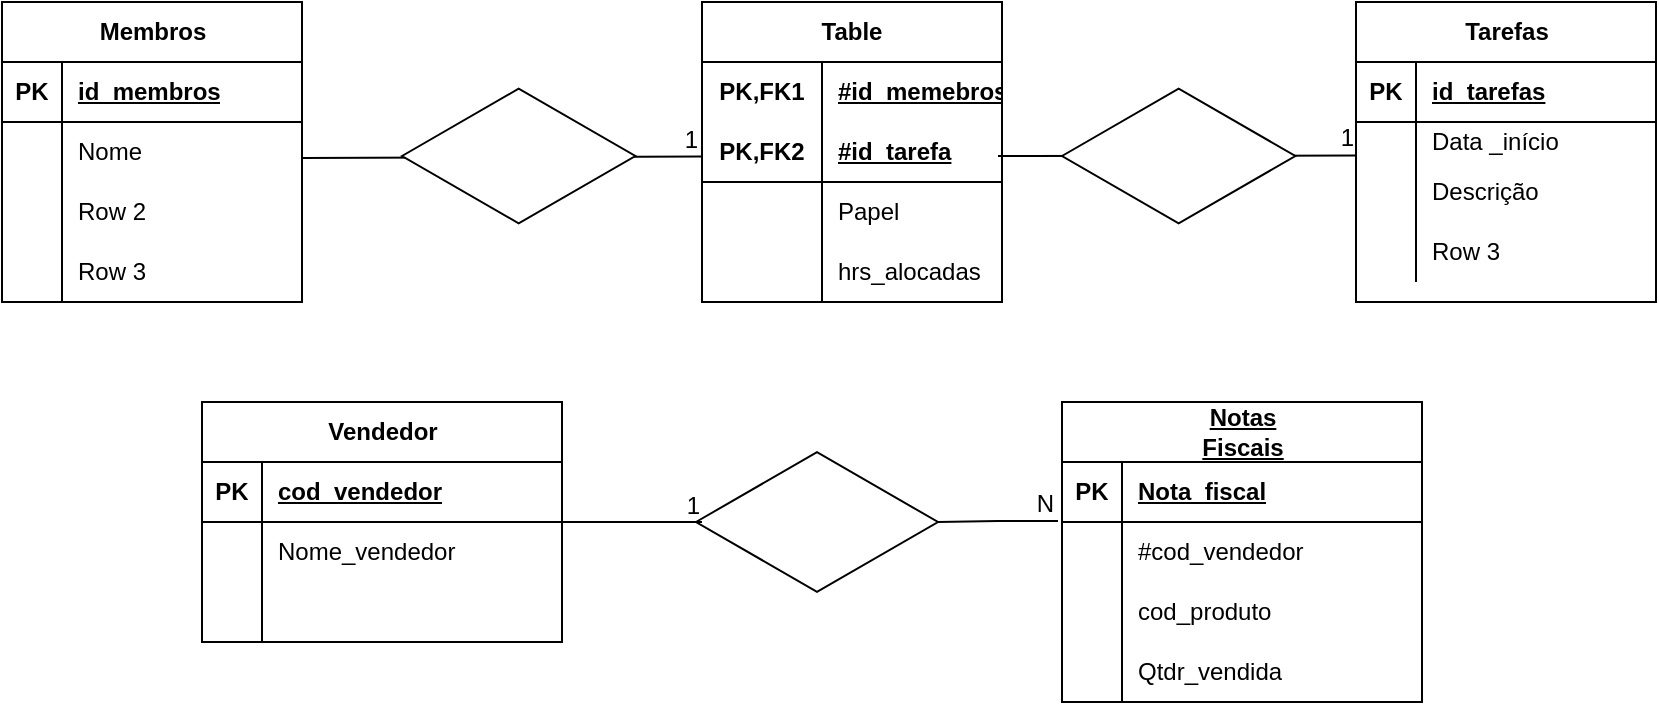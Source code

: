 <mxfile version="24.2.1" type="device">
  <diagram name="Página-1" id="os401FtZHwUc5se_M_P6">
    <mxGraphModel dx="732" dy="321" grid="1" gridSize="10" guides="1" tooltips="1" connect="1" arrows="1" fold="1" page="1" pageScale="1" pageWidth="827" pageHeight="1169" math="0" shadow="0">
      <root>
        <mxCell id="0" />
        <mxCell id="1" parent="0" />
        <mxCell id="BvXLUxAd0_TBbVt-aBIJ-11" value="Membros" style="shape=table;startSize=30;container=1;collapsible=1;childLayout=tableLayout;fixedRows=1;rowLines=0;fontStyle=1;align=center;resizeLast=1;html=1;" vertex="1" parent="1">
          <mxGeometry y="40" width="150" height="150" as="geometry" />
        </mxCell>
        <mxCell id="BvXLUxAd0_TBbVt-aBIJ-12" value="" style="shape=tableRow;horizontal=0;startSize=0;swimlaneHead=0;swimlaneBody=0;fillColor=none;collapsible=0;dropTarget=0;points=[[0,0.5],[1,0.5]];portConstraint=eastwest;top=0;left=0;right=0;bottom=1;" vertex="1" parent="BvXLUxAd0_TBbVt-aBIJ-11">
          <mxGeometry y="30" width="150" height="30" as="geometry" />
        </mxCell>
        <mxCell id="BvXLUxAd0_TBbVt-aBIJ-13" value="PK" style="shape=partialRectangle;connectable=0;fillColor=none;top=0;left=0;bottom=0;right=0;fontStyle=1;overflow=hidden;whiteSpace=wrap;html=1;" vertex="1" parent="BvXLUxAd0_TBbVt-aBIJ-12">
          <mxGeometry width="30" height="30" as="geometry">
            <mxRectangle width="30" height="30" as="alternateBounds" />
          </mxGeometry>
        </mxCell>
        <mxCell id="BvXLUxAd0_TBbVt-aBIJ-14" value="id_membros" style="shape=partialRectangle;connectable=0;fillColor=none;top=0;left=0;bottom=0;right=0;align=left;spacingLeft=6;fontStyle=5;overflow=hidden;whiteSpace=wrap;html=1;" vertex="1" parent="BvXLUxAd0_TBbVt-aBIJ-12">
          <mxGeometry x="30" width="120" height="30" as="geometry">
            <mxRectangle width="120" height="30" as="alternateBounds" />
          </mxGeometry>
        </mxCell>
        <mxCell id="BvXLUxAd0_TBbVt-aBIJ-15" value="" style="shape=tableRow;horizontal=0;startSize=0;swimlaneHead=0;swimlaneBody=0;fillColor=none;collapsible=0;dropTarget=0;points=[[0,0.5],[1,0.5]];portConstraint=eastwest;top=0;left=0;right=0;bottom=0;" vertex="1" parent="BvXLUxAd0_TBbVt-aBIJ-11">
          <mxGeometry y="60" width="150" height="30" as="geometry" />
        </mxCell>
        <mxCell id="BvXLUxAd0_TBbVt-aBIJ-16" value="" style="shape=partialRectangle;connectable=0;fillColor=none;top=0;left=0;bottom=0;right=0;editable=1;overflow=hidden;whiteSpace=wrap;html=1;" vertex="1" parent="BvXLUxAd0_TBbVt-aBIJ-15">
          <mxGeometry width="30" height="30" as="geometry">
            <mxRectangle width="30" height="30" as="alternateBounds" />
          </mxGeometry>
        </mxCell>
        <mxCell id="BvXLUxAd0_TBbVt-aBIJ-17" value="Nome" style="shape=partialRectangle;connectable=0;fillColor=none;top=0;left=0;bottom=0;right=0;align=left;spacingLeft=6;overflow=hidden;whiteSpace=wrap;html=1;" vertex="1" parent="BvXLUxAd0_TBbVt-aBIJ-15">
          <mxGeometry x="30" width="120" height="30" as="geometry">
            <mxRectangle width="120" height="30" as="alternateBounds" />
          </mxGeometry>
        </mxCell>
        <mxCell id="BvXLUxAd0_TBbVt-aBIJ-18" value="" style="shape=tableRow;horizontal=0;startSize=0;swimlaneHead=0;swimlaneBody=0;fillColor=none;collapsible=0;dropTarget=0;points=[[0,0.5],[1,0.5]];portConstraint=eastwest;top=0;left=0;right=0;bottom=0;" vertex="1" parent="BvXLUxAd0_TBbVt-aBIJ-11">
          <mxGeometry y="90" width="150" height="30" as="geometry" />
        </mxCell>
        <mxCell id="BvXLUxAd0_TBbVt-aBIJ-19" value="" style="shape=partialRectangle;connectable=0;fillColor=none;top=0;left=0;bottom=0;right=0;editable=1;overflow=hidden;whiteSpace=wrap;html=1;" vertex="1" parent="BvXLUxAd0_TBbVt-aBIJ-18">
          <mxGeometry width="30" height="30" as="geometry">
            <mxRectangle width="30" height="30" as="alternateBounds" />
          </mxGeometry>
        </mxCell>
        <mxCell id="BvXLUxAd0_TBbVt-aBIJ-20" value="Row 2" style="shape=partialRectangle;connectable=0;fillColor=none;top=0;left=0;bottom=0;right=0;align=left;spacingLeft=6;overflow=hidden;whiteSpace=wrap;html=1;" vertex="1" parent="BvXLUxAd0_TBbVt-aBIJ-18">
          <mxGeometry x="30" width="120" height="30" as="geometry">
            <mxRectangle width="120" height="30" as="alternateBounds" />
          </mxGeometry>
        </mxCell>
        <mxCell id="BvXLUxAd0_TBbVt-aBIJ-21" value="" style="shape=tableRow;horizontal=0;startSize=0;swimlaneHead=0;swimlaneBody=0;fillColor=none;collapsible=0;dropTarget=0;points=[[0,0.5],[1,0.5]];portConstraint=eastwest;top=0;left=0;right=0;bottom=0;" vertex="1" parent="BvXLUxAd0_TBbVt-aBIJ-11">
          <mxGeometry y="120" width="150" height="30" as="geometry" />
        </mxCell>
        <mxCell id="BvXLUxAd0_TBbVt-aBIJ-22" value="" style="shape=partialRectangle;connectable=0;fillColor=none;top=0;left=0;bottom=0;right=0;editable=1;overflow=hidden;whiteSpace=wrap;html=1;" vertex="1" parent="BvXLUxAd0_TBbVt-aBIJ-21">
          <mxGeometry width="30" height="30" as="geometry">
            <mxRectangle width="30" height="30" as="alternateBounds" />
          </mxGeometry>
        </mxCell>
        <mxCell id="BvXLUxAd0_TBbVt-aBIJ-23" value="Row 3" style="shape=partialRectangle;connectable=0;fillColor=none;top=0;left=0;bottom=0;right=0;align=left;spacingLeft=6;overflow=hidden;whiteSpace=wrap;html=1;" vertex="1" parent="BvXLUxAd0_TBbVt-aBIJ-21">
          <mxGeometry x="30" width="120" height="30" as="geometry">
            <mxRectangle width="120" height="30" as="alternateBounds" />
          </mxGeometry>
        </mxCell>
        <mxCell id="BvXLUxAd0_TBbVt-aBIJ-39" value="Tarefas" style="shape=table;startSize=30;container=1;collapsible=1;childLayout=tableLayout;fixedRows=1;rowLines=0;fontStyle=1;align=center;resizeLast=1;html=1;" vertex="1" parent="1">
          <mxGeometry x="677" y="40" width="150" height="150" as="geometry" />
        </mxCell>
        <mxCell id="BvXLUxAd0_TBbVt-aBIJ-40" value="" style="shape=tableRow;horizontal=0;startSize=0;swimlaneHead=0;swimlaneBody=0;fillColor=none;collapsible=0;dropTarget=0;points=[[0,0.5],[1,0.5]];portConstraint=eastwest;top=0;left=0;right=0;bottom=1;" vertex="1" parent="BvXLUxAd0_TBbVt-aBIJ-39">
          <mxGeometry y="30" width="150" height="30" as="geometry" />
        </mxCell>
        <mxCell id="BvXLUxAd0_TBbVt-aBIJ-41" value="PK" style="shape=partialRectangle;connectable=0;fillColor=none;top=0;left=0;bottom=0;right=0;fontStyle=1;overflow=hidden;whiteSpace=wrap;html=1;" vertex="1" parent="BvXLUxAd0_TBbVt-aBIJ-40">
          <mxGeometry width="30" height="30" as="geometry">
            <mxRectangle width="30" height="30" as="alternateBounds" />
          </mxGeometry>
        </mxCell>
        <mxCell id="BvXLUxAd0_TBbVt-aBIJ-42" value="id_tarefas" style="shape=partialRectangle;connectable=0;fillColor=none;top=0;left=0;bottom=0;right=0;align=left;spacingLeft=6;fontStyle=5;overflow=hidden;whiteSpace=wrap;html=1;" vertex="1" parent="BvXLUxAd0_TBbVt-aBIJ-40">
          <mxGeometry x="30" width="120" height="30" as="geometry">
            <mxRectangle width="120" height="30" as="alternateBounds" />
          </mxGeometry>
        </mxCell>
        <mxCell id="BvXLUxAd0_TBbVt-aBIJ-43" value="" style="shape=tableRow;horizontal=0;startSize=0;swimlaneHead=0;swimlaneBody=0;fillColor=none;collapsible=0;dropTarget=0;points=[[0,0.5],[1,0.5]];portConstraint=eastwest;top=0;left=0;right=0;bottom=0;" vertex="1" parent="BvXLUxAd0_TBbVt-aBIJ-39">
          <mxGeometry y="60" width="150" height="20" as="geometry" />
        </mxCell>
        <mxCell id="BvXLUxAd0_TBbVt-aBIJ-44" value="" style="shape=partialRectangle;connectable=0;fillColor=none;top=0;left=0;bottom=0;right=0;editable=1;overflow=hidden;whiteSpace=wrap;html=1;" vertex="1" parent="BvXLUxAd0_TBbVt-aBIJ-43">
          <mxGeometry width="30" height="20" as="geometry">
            <mxRectangle width="30" height="20" as="alternateBounds" />
          </mxGeometry>
        </mxCell>
        <mxCell id="BvXLUxAd0_TBbVt-aBIJ-45" value="Data _início" style="shape=partialRectangle;connectable=0;fillColor=none;top=0;left=0;bottom=0;right=0;align=left;spacingLeft=6;overflow=hidden;whiteSpace=wrap;html=1;" vertex="1" parent="BvXLUxAd0_TBbVt-aBIJ-43">
          <mxGeometry x="30" width="120" height="20" as="geometry">
            <mxRectangle width="120" height="20" as="alternateBounds" />
          </mxGeometry>
        </mxCell>
        <mxCell id="BvXLUxAd0_TBbVt-aBIJ-46" value="" style="shape=tableRow;horizontal=0;startSize=0;swimlaneHead=0;swimlaneBody=0;fillColor=none;collapsible=0;dropTarget=0;points=[[0,0.5],[1,0.5]];portConstraint=eastwest;top=0;left=0;right=0;bottom=0;" vertex="1" parent="BvXLUxAd0_TBbVt-aBIJ-39">
          <mxGeometry y="80" width="150" height="30" as="geometry" />
        </mxCell>
        <mxCell id="BvXLUxAd0_TBbVt-aBIJ-47" value="" style="shape=partialRectangle;connectable=0;fillColor=none;top=0;left=0;bottom=0;right=0;editable=1;overflow=hidden;whiteSpace=wrap;html=1;" vertex="1" parent="BvXLUxAd0_TBbVt-aBIJ-46">
          <mxGeometry width="30" height="30" as="geometry">
            <mxRectangle width="30" height="30" as="alternateBounds" />
          </mxGeometry>
        </mxCell>
        <mxCell id="BvXLUxAd0_TBbVt-aBIJ-48" value="Descrição" style="shape=partialRectangle;connectable=0;fillColor=none;top=0;left=0;bottom=0;right=0;align=left;spacingLeft=6;overflow=hidden;whiteSpace=wrap;html=1;" vertex="1" parent="BvXLUxAd0_TBbVt-aBIJ-46">
          <mxGeometry x="30" width="120" height="30" as="geometry">
            <mxRectangle width="120" height="30" as="alternateBounds" />
          </mxGeometry>
        </mxCell>
        <mxCell id="BvXLUxAd0_TBbVt-aBIJ-49" value="" style="shape=tableRow;horizontal=0;startSize=0;swimlaneHead=0;swimlaneBody=0;fillColor=none;collapsible=0;dropTarget=0;points=[[0,0.5],[1,0.5]];portConstraint=eastwest;top=0;left=0;right=0;bottom=0;" vertex="1" parent="BvXLUxAd0_TBbVt-aBIJ-39">
          <mxGeometry y="110" width="150" height="30" as="geometry" />
        </mxCell>
        <mxCell id="BvXLUxAd0_TBbVt-aBIJ-50" value="" style="shape=partialRectangle;connectable=0;fillColor=none;top=0;left=0;bottom=0;right=0;editable=1;overflow=hidden;whiteSpace=wrap;html=1;" vertex="1" parent="BvXLUxAd0_TBbVt-aBIJ-49">
          <mxGeometry width="30" height="30" as="geometry">
            <mxRectangle width="30" height="30" as="alternateBounds" />
          </mxGeometry>
        </mxCell>
        <mxCell id="BvXLUxAd0_TBbVt-aBIJ-51" value="Row 3" style="shape=partialRectangle;connectable=0;fillColor=none;top=0;left=0;bottom=0;right=0;align=left;spacingLeft=6;overflow=hidden;whiteSpace=wrap;html=1;" vertex="1" parent="BvXLUxAd0_TBbVt-aBIJ-49">
          <mxGeometry x="30" width="120" height="30" as="geometry">
            <mxRectangle width="120" height="30" as="alternateBounds" />
          </mxGeometry>
        </mxCell>
        <mxCell id="BvXLUxAd0_TBbVt-aBIJ-59" value="" style="endArrow=none;html=1;rounded=0;exitX=1;exitY=0.5;exitDx=0;exitDy=0;" edge="1" parent="1">
          <mxGeometry relative="1" as="geometry">
            <mxPoint x="150" y="118" as="sourcePoint" />
            <mxPoint x="350" y="117.273" as="targetPoint" />
          </mxGeometry>
        </mxCell>
        <mxCell id="BvXLUxAd0_TBbVt-aBIJ-60" value="1" style="resizable=0;html=1;whiteSpace=wrap;align=right;verticalAlign=bottom;" connectable="0" vertex="1" parent="BvXLUxAd0_TBbVt-aBIJ-59">
          <mxGeometry x="1" relative="1" as="geometry" />
        </mxCell>
        <mxCell id="BvXLUxAd0_TBbVt-aBIJ-37" value="" style="html=1;whiteSpace=wrap;aspect=fixed;shape=isoRectangle;" vertex="1" parent="1">
          <mxGeometry x="200" y="82" width="116.67" height="70" as="geometry" />
        </mxCell>
        <mxCell id="BvXLUxAd0_TBbVt-aBIJ-61" value="" style="endArrow=none;html=1;rounded=0;entryX=0.002;entryY=-0.108;entryDx=0;entryDy=0;entryPerimeter=0;" edge="1" parent="1">
          <mxGeometry relative="1" as="geometry">
            <mxPoint x="498" y="117" as="sourcePoint" />
            <mxPoint x="677.3" y="116.76" as="targetPoint" />
          </mxGeometry>
        </mxCell>
        <mxCell id="BvXLUxAd0_TBbVt-aBIJ-62" value="1" style="resizable=0;html=1;whiteSpace=wrap;align=right;verticalAlign=bottom;" connectable="0" vertex="1" parent="BvXLUxAd0_TBbVt-aBIJ-61">
          <mxGeometry x="1" relative="1" as="geometry" />
        </mxCell>
        <mxCell id="BvXLUxAd0_TBbVt-aBIJ-38" value="" style="html=1;whiteSpace=wrap;aspect=fixed;shape=isoRectangle;" vertex="1" parent="1">
          <mxGeometry x="530" y="82" width="116.67" height="70" as="geometry" />
        </mxCell>
        <mxCell id="BvXLUxAd0_TBbVt-aBIJ-76" value="Table" style="shape=table;startSize=30;container=1;collapsible=1;childLayout=tableLayout;fixedRows=1;rowLines=0;fontStyle=1;align=center;resizeLast=1;html=1;whiteSpace=wrap;" vertex="1" parent="1">
          <mxGeometry x="350" y="40" width="150" height="150" as="geometry" />
        </mxCell>
        <mxCell id="BvXLUxAd0_TBbVt-aBIJ-77" value="" style="shape=tableRow;horizontal=0;startSize=0;swimlaneHead=0;swimlaneBody=0;fillColor=none;collapsible=0;dropTarget=0;points=[[0,0.5],[1,0.5]];portConstraint=eastwest;top=0;left=0;right=0;bottom=0;html=1;" vertex="1" parent="BvXLUxAd0_TBbVt-aBIJ-76">
          <mxGeometry y="30" width="150" height="30" as="geometry" />
        </mxCell>
        <mxCell id="BvXLUxAd0_TBbVt-aBIJ-78" value="PK,FK1" style="shape=partialRectangle;connectable=0;fillColor=none;top=0;left=0;bottom=0;right=0;fontStyle=1;overflow=hidden;html=1;whiteSpace=wrap;" vertex="1" parent="BvXLUxAd0_TBbVt-aBIJ-77">
          <mxGeometry width="60" height="30" as="geometry">
            <mxRectangle width="60" height="30" as="alternateBounds" />
          </mxGeometry>
        </mxCell>
        <mxCell id="BvXLUxAd0_TBbVt-aBIJ-79" value="#id_memebros" style="shape=partialRectangle;connectable=0;fillColor=none;top=0;left=0;bottom=0;right=0;align=left;spacingLeft=6;fontStyle=5;overflow=hidden;html=1;whiteSpace=wrap;" vertex="1" parent="BvXLUxAd0_TBbVt-aBIJ-77">
          <mxGeometry x="60" width="90" height="30" as="geometry">
            <mxRectangle width="90" height="30" as="alternateBounds" />
          </mxGeometry>
        </mxCell>
        <mxCell id="BvXLUxAd0_TBbVt-aBIJ-80" value="" style="shape=tableRow;horizontal=0;startSize=0;swimlaneHead=0;swimlaneBody=0;fillColor=none;collapsible=0;dropTarget=0;points=[[0,0.5],[1,0.5]];portConstraint=eastwest;top=0;left=0;right=0;bottom=1;html=1;" vertex="1" parent="BvXLUxAd0_TBbVt-aBIJ-76">
          <mxGeometry y="60" width="150" height="30" as="geometry" />
        </mxCell>
        <mxCell id="BvXLUxAd0_TBbVt-aBIJ-81" value="PK,FK2" style="shape=partialRectangle;connectable=0;fillColor=none;top=0;left=0;bottom=0;right=0;fontStyle=1;overflow=hidden;html=1;whiteSpace=wrap;" vertex="1" parent="BvXLUxAd0_TBbVt-aBIJ-80">
          <mxGeometry width="60" height="30" as="geometry">
            <mxRectangle width="60" height="30" as="alternateBounds" />
          </mxGeometry>
        </mxCell>
        <mxCell id="BvXLUxAd0_TBbVt-aBIJ-82" value="#id_tarefa" style="shape=partialRectangle;connectable=0;fillColor=none;top=0;left=0;bottom=0;right=0;align=left;spacingLeft=6;fontStyle=5;overflow=hidden;html=1;whiteSpace=wrap;" vertex="1" parent="BvXLUxAd0_TBbVt-aBIJ-80">
          <mxGeometry x="60" width="90" height="30" as="geometry">
            <mxRectangle width="90" height="30" as="alternateBounds" />
          </mxGeometry>
        </mxCell>
        <mxCell id="BvXLUxAd0_TBbVt-aBIJ-83" value="" style="shape=tableRow;horizontal=0;startSize=0;swimlaneHead=0;swimlaneBody=0;fillColor=none;collapsible=0;dropTarget=0;points=[[0,0.5],[1,0.5]];portConstraint=eastwest;top=0;left=0;right=0;bottom=0;html=1;" vertex="1" parent="BvXLUxAd0_TBbVt-aBIJ-76">
          <mxGeometry y="90" width="150" height="30" as="geometry" />
        </mxCell>
        <mxCell id="BvXLUxAd0_TBbVt-aBIJ-84" value="" style="shape=partialRectangle;connectable=0;fillColor=none;top=0;left=0;bottom=0;right=0;editable=1;overflow=hidden;html=1;whiteSpace=wrap;" vertex="1" parent="BvXLUxAd0_TBbVt-aBIJ-83">
          <mxGeometry width="60" height="30" as="geometry">
            <mxRectangle width="60" height="30" as="alternateBounds" />
          </mxGeometry>
        </mxCell>
        <mxCell id="BvXLUxAd0_TBbVt-aBIJ-85" value="Papel" style="shape=partialRectangle;connectable=0;fillColor=none;top=0;left=0;bottom=0;right=0;align=left;spacingLeft=6;overflow=hidden;html=1;whiteSpace=wrap;" vertex="1" parent="BvXLUxAd0_TBbVt-aBIJ-83">
          <mxGeometry x="60" width="90" height="30" as="geometry">
            <mxRectangle width="90" height="30" as="alternateBounds" />
          </mxGeometry>
        </mxCell>
        <mxCell id="BvXLUxAd0_TBbVt-aBIJ-86" value="" style="shape=tableRow;horizontal=0;startSize=0;swimlaneHead=0;swimlaneBody=0;fillColor=none;collapsible=0;dropTarget=0;points=[[0,0.5],[1,0.5]];portConstraint=eastwest;top=0;left=0;right=0;bottom=0;html=1;" vertex="1" parent="BvXLUxAd0_TBbVt-aBIJ-76">
          <mxGeometry y="120" width="150" height="30" as="geometry" />
        </mxCell>
        <mxCell id="BvXLUxAd0_TBbVt-aBIJ-87" value="" style="shape=partialRectangle;connectable=0;fillColor=none;top=0;left=0;bottom=0;right=0;editable=1;overflow=hidden;html=1;whiteSpace=wrap;" vertex="1" parent="BvXLUxAd0_TBbVt-aBIJ-86">
          <mxGeometry width="60" height="30" as="geometry">
            <mxRectangle width="60" height="30" as="alternateBounds" />
          </mxGeometry>
        </mxCell>
        <mxCell id="BvXLUxAd0_TBbVt-aBIJ-88" value="hrs_alocadas" style="shape=partialRectangle;connectable=0;fillColor=none;top=0;left=0;bottom=0;right=0;align=left;spacingLeft=6;overflow=hidden;html=1;whiteSpace=wrap;" vertex="1" parent="BvXLUxAd0_TBbVt-aBIJ-86">
          <mxGeometry x="60" width="90" height="30" as="geometry">
            <mxRectangle width="90" height="30" as="alternateBounds" />
          </mxGeometry>
        </mxCell>
        <mxCell id="BvXLUxAd0_TBbVt-aBIJ-90" value="Vendedor" style="shape=table;startSize=30;container=1;collapsible=1;childLayout=tableLayout;fixedRows=1;rowLines=0;fontStyle=1;align=center;resizeLast=1;html=1;" vertex="1" parent="1">
          <mxGeometry x="100" y="240" width="180" height="120" as="geometry" />
        </mxCell>
        <mxCell id="BvXLUxAd0_TBbVt-aBIJ-91" value="" style="shape=tableRow;horizontal=0;startSize=0;swimlaneHead=0;swimlaneBody=0;fillColor=none;collapsible=0;dropTarget=0;points=[[0,0.5],[1,0.5]];portConstraint=eastwest;top=0;left=0;right=0;bottom=1;" vertex="1" parent="BvXLUxAd0_TBbVt-aBIJ-90">
          <mxGeometry y="30" width="180" height="30" as="geometry" />
        </mxCell>
        <mxCell id="BvXLUxAd0_TBbVt-aBIJ-92" value="PK" style="shape=partialRectangle;connectable=0;fillColor=none;top=0;left=0;bottom=0;right=0;fontStyle=1;overflow=hidden;whiteSpace=wrap;html=1;" vertex="1" parent="BvXLUxAd0_TBbVt-aBIJ-91">
          <mxGeometry width="30" height="30" as="geometry">
            <mxRectangle width="30" height="30" as="alternateBounds" />
          </mxGeometry>
        </mxCell>
        <mxCell id="BvXLUxAd0_TBbVt-aBIJ-93" value="cod_vendedor" style="shape=partialRectangle;connectable=0;fillColor=none;top=0;left=0;bottom=0;right=0;align=left;spacingLeft=6;fontStyle=5;overflow=hidden;whiteSpace=wrap;html=1;" vertex="1" parent="BvXLUxAd0_TBbVt-aBIJ-91">
          <mxGeometry x="30" width="150" height="30" as="geometry">
            <mxRectangle width="150" height="30" as="alternateBounds" />
          </mxGeometry>
        </mxCell>
        <mxCell id="BvXLUxAd0_TBbVt-aBIJ-94" value="" style="shape=tableRow;horizontal=0;startSize=0;swimlaneHead=0;swimlaneBody=0;fillColor=none;collapsible=0;dropTarget=0;points=[[0,0.5],[1,0.5]];portConstraint=eastwest;top=0;left=0;right=0;bottom=0;" vertex="1" parent="BvXLUxAd0_TBbVt-aBIJ-90">
          <mxGeometry y="60" width="180" height="30" as="geometry" />
        </mxCell>
        <mxCell id="BvXLUxAd0_TBbVt-aBIJ-95" value="" style="shape=partialRectangle;connectable=0;fillColor=none;top=0;left=0;bottom=0;right=0;editable=1;overflow=hidden;whiteSpace=wrap;html=1;" vertex="1" parent="BvXLUxAd0_TBbVt-aBIJ-94">
          <mxGeometry width="30" height="30" as="geometry">
            <mxRectangle width="30" height="30" as="alternateBounds" />
          </mxGeometry>
        </mxCell>
        <mxCell id="BvXLUxAd0_TBbVt-aBIJ-96" value="Nome_vendedor" style="shape=partialRectangle;connectable=0;fillColor=none;top=0;left=0;bottom=0;right=0;align=left;spacingLeft=6;overflow=hidden;whiteSpace=wrap;html=1;" vertex="1" parent="BvXLUxAd0_TBbVt-aBIJ-94">
          <mxGeometry x="30" width="150" height="30" as="geometry">
            <mxRectangle width="150" height="30" as="alternateBounds" />
          </mxGeometry>
        </mxCell>
        <mxCell id="BvXLUxAd0_TBbVt-aBIJ-97" value="" style="shape=tableRow;horizontal=0;startSize=0;swimlaneHead=0;swimlaneBody=0;fillColor=none;collapsible=0;dropTarget=0;points=[[0,0.5],[1,0.5]];portConstraint=eastwest;top=0;left=0;right=0;bottom=0;" vertex="1" parent="BvXLUxAd0_TBbVt-aBIJ-90">
          <mxGeometry y="90" width="180" height="30" as="geometry" />
        </mxCell>
        <mxCell id="BvXLUxAd0_TBbVt-aBIJ-98" value="" style="shape=partialRectangle;connectable=0;fillColor=none;top=0;left=0;bottom=0;right=0;editable=1;overflow=hidden;whiteSpace=wrap;html=1;" vertex="1" parent="BvXLUxAd0_TBbVt-aBIJ-97">
          <mxGeometry width="30" height="30" as="geometry">
            <mxRectangle width="30" height="30" as="alternateBounds" />
          </mxGeometry>
        </mxCell>
        <mxCell id="BvXLUxAd0_TBbVt-aBIJ-99" value="" style="shape=partialRectangle;connectable=0;fillColor=none;top=0;left=0;bottom=0;right=0;align=left;spacingLeft=6;overflow=hidden;whiteSpace=wrap;html=1;" vertex="1" parent="BvXLUxAd0_TBbVt-aBIJ-97">
          <mxGeometry x="30" width="150" height="30" as="geometry">
            <mxRectangle width="150" height="30" as="alternateBounds" />
          </mxGeometry>
        </mxCell>
        <mxCell id="BvXLUxAd0_TBbVt-aBIJ-103" value="&lt;span style=&quot;text-align: left; text-wrap: wrap; text-decoration-line: underline;&quot;&gt;Notas Fiscais&lt;/span&gt;" style="shape=table;startSize=30;container=1;collapsible=1;childLayout=tableLayout;fixedRows=1;rowLines=0;fontStyle=1;align=center;resizeLast=1;html=1;" vertex="1" parent="1">
          <mxGeometry x="530" y="240" width="180" height="150" as="geometry" />
        </mxCell>
        <mxCell id="BvXLUxAd0_TBbVt-aBIJ-104" value="" style="shape=tableRow;horizontal=0;startSize=0;swimlaneHead=0;swimlaneBody=0;fillColor=none;collapsible=0;dropTarget=0;points=[[0,0.5],[1,0.5]];portConstraint=eastwest;top=0;left=0;right=0;bottom=1;" vertex="1" parent="BvXLUxAd0_TBbVt-aBIJ-103">
          <mxGeometry y="30" width="180" height="30" as="geometry" />
        </mxCell>
        <mxCell id="BvXLUxAd0_TBbVt-aBIJ-105" value="PK" style="shape=partialRectangle;connectable=0;fillColor=none;top=0;left=0;bottom=0;right=0;fontStyle=1;overflow=hidden;whiteSpace=wrap;html=1;" vertex="1" parent="BvXLUxAd0_TBbVt-aBIJ-104">
          <mxGeometry width="30" height="30" as="geometry">
            <mxRectangle width="30" height="30" as="alternateBounds" />
          </mxGeometry>
        </mxCell>
        <mxCell id="BvXLUxAd0_TBbVt-aBIJ-106" value="Nota_fiscal" style="shape=partialRectangle;connectable=0;fillColor=none;top=0;left=0;bottom=0;right=0;align=left;spacingLeft=6;fontStyle=5;overflow=hidden;whiteSpace=wrap;html=1;" vertex="1" parent="BvXLUxAd0_TBbVt-aBIJ-104">
          <mxGeometry x="30" width="150" height="30" as="geometry">
            <mxRectangle width="150" height="30" as="alternateBounds" />
          </mxGeometry>
        </mxCell>
        <mxCell id="BvXLUxAd0_TBbVt-aBIJ-107" value="" style="shape=tableRow;horizontal=0;startSize=0;swimlaneHead=0;swimlaneBody=0;fillColor=none;collapsible=0;dropTarget=0;points=[[0,0.5],[1,0.5]];portConstraint=eastwest;top=0;left=0;right=0;bottom=0;" vertex="1" parent="BvXLUxAd0_TBbVt-aBIJ-103">
          <mxGeometry y="60" width="180" height="30" as="geometry" />
        </mxCell>
        <mxCell id="BvXLUxAd0_TBbVt-aBIJ-108" value="" style="shape=partialRectangle;connectable=0;fillColor=none;top=0;left=0;bottom=0;right=0;editable=1;overflow=hidden;whiteSpace=wrap;html=1;" vertex="1" parent="BvXLUxAd0_TBbVt-aBIJ-107">
          <mxGeometry width="30" height="30" as="geometry">
            <mxRectangle width="30" height="30" as="alternateBounds" />
          </mxGeometry>
        </mxCell>
        <mxCell id="BvXLUxAd0_TBbVt-aBIJ-109" value="#cod_vendedor" style="shape=partialRectangle;connectable=0;fillColor=none;top=0;left=0;bottom=0;right=0;align=left;spacingLeft=6;overflow=hidden;whiteSpace=wrap;html=1;" vertex="1" parent="BvXLUxAd0_TBbVt-aBIJ-107">
          <mxGeometry x="30" width="150" height="30" as="geometry">
            <mxRectangle width="150" height="30" as="alternateBounds" />
          </mxGeometry>
        </mxCell>
        <mxCell id="BvXLUxAd0_TBbVt-aBIJ-110" value="" style="shape=tableRow;horizontal=0;startSize=0;swimlaneHead=0;swimlaneBody=0;fillColor=none;collapsible=0;dropTarget=0;points=[[0,0.5],[1,0.5]];portConstraint=eastwest;top=0;left=0;right=0;bottom=0;" vertex="1" parent="BvXLUxAd0_TBbVt-aBIJ-103">
          <mxGeometry y="90" width="180" height="30" as="geometry" />
        </mxCell>
        <mxCell id="BvXLUxAd0_TBbVt-aBIJ-111" value="" style="shape=partialRectangle;connectable=0;fillColor=none;top=0;left=0;bottom=0;right=0;editable=1;overflow=hidden;whiteSpace=wrap;html=1;" vertex="1" parent="BvXLUxAd0_TBbVt-aBIJ-110">
          <mxGeometry width="30" height="30" as="geometry">
            <mxRectangle width="30" height="30" as="alternateBounds" />
          </mxGeometry>
        </mxCell>
        <mxCell id="BvXLUxAd0_TBbVt-aBIJ-112" value="cod_produto" style="shape=partialRectangle;connectable=0;fillColor=none;top=0;left=0;bottom=0;right=0;align=left;spacingLeft=6;overflow=hidden;whiteSpace=wrap;html=1;" vertex="1" parent="BvXLUxAd0_TBbVt-aBIJ-110">
          <mxGeometry x="30" width="150" height="30" as="geometry">
            <mxRectangle width="150" height="30" as="alternateBounds" />
          </mxGeometry>
        </mxCell>
        <mxCell id="BvXLUxAd0_TBbVt-aBIJ-113" value="" style="shape=tableRow;horizontal=0;startSize=0;swimlaneHead=0;swimlaneBody=0;fillColor=none;collapsible=0;dropTarget=0;points=[[0,0.5],[1,0.5]];portConstraint=eastwest;top=0;left=0;right=0;bottom=0;" vertex="1" parent="BvXLUxAd0_TBbVt-aBIJ-103">
          <mxGeometry y="120" width="180" height="30" as="geometry" />
        </mxCell>
        <mxCell id="BvXLUxAd0_TBbVt-aBIJ-114" value="" style="shape=partialRectangle;connectable=0;fillColor=none;top=0;left=0;bottom=0;right=0;editable=1;overflow=hidden;whiteSpace=wrap;html=1;" vertex="1" parent="BvXLUxAd0_TBbVt-aBIJ-113">
          <mxGeometry width="30" height="30" as="geometry">
            <mxRectangle width="30" height="30" as="alternateBounds" />
          </mxGeometry>
        </mxCell>
        <mxCell id="BvXLUxAd0_TBbVt-aBIJ-115" value="Qtdr_vendida" style="shape=partialRectangle;connectable=0;fillColor=none;top=0;left=0;bottom=0;right=0;align=left;spacingLeft=6;overflow=hidden;whiteSpace=wrap;html=1;" vertex="1" parent="BvXLUxAd0_TBbVt-aBIJ-113">
          <mxGeometry x="30" width="150" height="30" as="geometry">
            <mxRectangle width="150" height="30" as="alternateBounds" />
          </mxGeometry>
        </mxCell>
        <mxCell id="BvXLUxAd0_TBbVt-aBIJ-120" value="" style="html=1;whiteSpace=wrap;aspect=fixed;shape=isoRectangle;" vertex="1" parent="1">
          <mxGeometry x="347" y="263.7" width="121" height="72.6" as="geometry" />
        </mxCell>
        <mxCell id="BvXLUxAd0_TBbVt-aBIJ-121" value="" style="endArrow=none;html=1;rounded=0;" edge="1" parent="1">
          <mxGeometry relative="1" as="geometry">
            <mxPoint x="280" y="300" as="sourcePoint" />
            <mxPoint x="350" y="300" as="targetPoint" />
          </mxGeometry>
        </mxCell>
        <mxCell id="BvXLUxAd0_TBbVt-aBIJ-122" value="1" style="resizable=0;html=1;whiteSpace=wrap;align=right;verticalAlign=bottom;" connectable="0" vertex="1" parent="BvXLUxAd0_TBbVt-aBIJ-121">
          <mxGeometry x="1" relative="1" as="geometry" />
        </mxCell>
        <mxCell id="BvXLUxAd0_TBbVt-aBIJ-123" value="" style="endArrow=none;html=1;rounded=0;" edge="1" parent="1">
          <mxGeometry relative="1" as="geometry">
            <mxPoint x="468" y="300" as="sourcePoint" />
            <mxPoint x="528" y="299.5" as="targetPoint" />
            <Array as="points">
              <mxPoint x="498" y="299.5" />
              <mxPoint x="508" y="299.5" />
            </Array>
          </mxGeometry>
        </mxCell>
        <mxCell id="BvXLUxAd0_TBbVt-aBIJ-124" value="N" style="resizable=0;html=1;whiteSpace=wrap;align=right;verticalAlign=bottom;" connectable="0" vertex="1" parent="BvXLUxAd0_TBbVt-aBIJ-123">
          <mxGeometry x="1" relative="1" as="geometry" />
        </mxCell>
      </root>
    </mxGraphModel>
  </diagram>
</mxfile>
